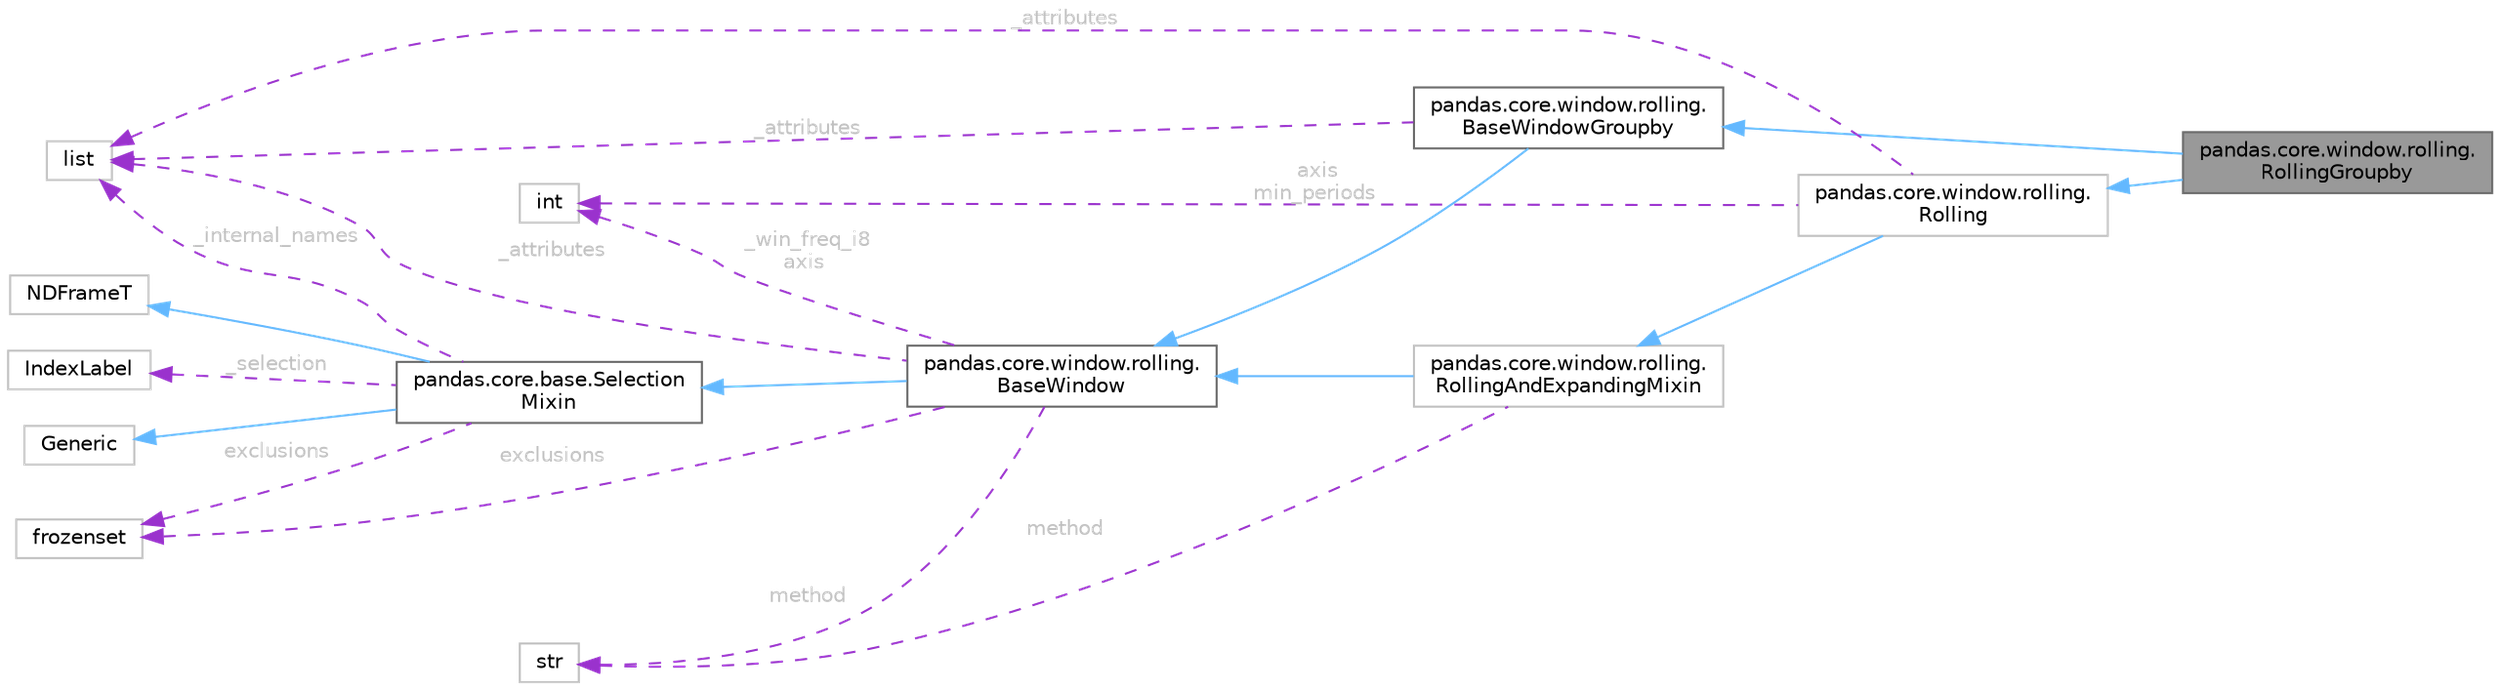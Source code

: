 digraph "pandas.core.window.rolling.RollingGroupby"
{
 // LATEX_PDF_SIZE
  bgcolor="transparent";
  edge [fontname=Helvetica,fontsize=10,labelfontname=Helvetica,labelfontsize=10];
  node [fontname=Helvetica,fontsize=10,shape=box,height=0.2,width=0.4];
  rankdir="LR";
  Node1 [id="Node000001",label="pandas.core.window.rolling.\lRollingGroupby",height=0.2,width=0.4,color="gray40", fillcolor="grey60", style="filled", fontcolor="black",tooltip=" "];
  Node2 -> Node1 [id="edge20_Node000001_Node000002",dir="back",color="steelblue1",style="solid",tooltip=" "];
  Node2 [id="Node000002",label="pandas.core.window.rolling.\lBaseWindowGroupby",height=0.2,width=0.4,color="gray40", fillcolor="white", style="filled",URL="$de/de4/classpandas_1_1core_1_1window_1_1rolling_1_1BaseWindowGroupby.html",tooltip=" "];
  Node3 -> Node2 [id="edge21_Node000002_Node000003",dir="back",color="steelblue1",style="solid",tooltip=" "];
  Node3 [id="Node000003",label="pandas.core.window.rolling.\lBaseWindow",height=0.2,width=0.4,color="gray40", fillcolor="white", style="filled",URL="$d3/d29/classpandas_1_1core_1_1window_1_1rolling_1_1BaseWindow.html",tooltip=" "];
  Node4 -> Node3 [id="edge22_Node000003_Node000004",dir="back",color="steelblue1",style="solid",tooltip=" "];
  Node4 [id="Node000004",label="pandas.core.base.Selection\lMixin",height=0.2,width=0.4,color="gray40", fillcolor="white", style="filled",URL="$d8/d8c/classpandas_1_1core_1_1base_1_1SelectionMixin.html",tooltip=" "];
  Node5 -> Node4 [id="edge23_Node000004_Node000005",dir="back",color="steelblue1",style="solid",tooltip=" "];
  Node5 [id="Node000005",label="Generic",height=0.2,width=0.4,color="grey75", fillcolor="white", style="filled",URL="$d7/d8b/classGeneric.html",tooltip=" "];
  Node6 -> Node4 [id="edge24_Node000004_Node000006",dir="back",color="steelblue1",style="solid",tooltip=" "];
  Node6 [id="Node000006",label="NDFrameT",height=0.2,width=0.4,color="grey75", fillcolor="white", style="filled",URL="$d9/ddf/classNDFrameT.html",tooltip=" "];
  Node7 -> Node4 [id="edge25_Node000004_Node000007",dir="back",color="darkorchid3",style="dashed",tooltip=" ",label=" _selection",fontcolor="grey" ];
  Node7 [id="Node000007",label="IndexLabel",height=0.2,width=0.4,color="grey75", fillcolor="white", style="filled",tooltip=" "];
  Node8 -> Node4 [id="edge26_Node000004_Node000008",dir="back",color="darkorchid3",style="dashed",tooltip=" ",label=" exclusions",fontcolor="grey" ];
  Node8 [id="Node000008",label="frozenset",height=0.2,width=0.4,color="grey75", fillcolor="white", style="filled",tooltip=" "];
  Node9 -> Node4 [id="edge27_Node000004_Node000009",dir="back",color="darkorchid3",style="dashed",tooltip=" ",label=" _internal_names",fontcolor="grey" ];
  Node9 [id="Node000009",label="list",height=0.2,width=0.4,color="grey75", fillcolor="white", style="filled",tooltip=" "];
  Node9 -> Node3 [id="edge28_Node000003_Node000009",dir="back",color="darkorchid3",style="dashed",tooltip=" ",label=" _attributes",fontcolor="grey" ];
  Node8 -> Node3 [id="edge29_Node000003_Node000008",dir="back",color="darkorchid3",style="dashed",tooltip=" ",label=" exclusions",fontcolor="grey" ];
  Node10 -> Node3 [id="edge30_Node000003_Node000010",dir="back",color="darkorchid3",style="dashed",tooltip=" ",label=" _win_freq_i8\naxis",fontcolor="grey" ];
  Node10 [id="Node000010",label="int",height=0.2,width=0.4,color="grey75", fillcolor="white", style="filled",tooltip=" "];
  Node11 -> Node3 [id="edge31_Node000003_Node000011",dir="back",color="darkorchid3",style="dashed",tooltip=" ",label=" method",fontcolor="grey" ];
  Node11 [id="Node000011",label="str",height=0.2,width=0.4,color="grey75", fillcolor="white", style="filled",tooltip=" "];
  Node9 -> Node2 [id="edge32_Node000002_Node000009",dir="back",color="darkorchid3",style="dashed",tooltip=" ",label=" _attributes",fontcolor="grey" ];
  Node12 -> Node1 [id="edge33_Node000001_Node000012",dir="back",color="steelblue1",style="solid",tooltip=" "];
  Node12 [id="Node000012",label="pandas.core.window.rolling.\lRolling",height=0.2,width=0.4,color="grey75", fillcolor="white", style="filled",URL="$d4/d14/classpandas_1_1core_1_1window_1_1rolling_1_1Rolling.html",tooltip=" "];
  Node13 -> Node12 [id="edge34_Node000012_Node000013",dir="back",color="steelblue1",style="solid",tooltip=" "];
  Node13 [id="Node000013",label="pandas.core.window.rolling.\lRollingAndExpandingMixin",height=0.2,width=0.4,color="grey75", fillcolor="white", style="filled",URL="$d5/d15/classpandas_1_1core_1_1window_1_1rolling_1_1RollingAndExpandingMixin.html",tooltip=" "];
  Node3 -> Node13 [id="edge35_Node000013_Node000003",dir="back",color="steelblue1",style="solid",tooltip=" "];
  Node11 -> Node13 [id="edge36_Node000013_Node000011",dir="back",color="darkorchid3",style="dashed",tooltip=" ",label=" method",fontcolor="grey" ];
  Node9 -> Node12 [id="edge37_Node000012_Node000009",dir="back",color="darkorchid3",style="dashed",tooltip=" ",label=" _attributes",fontcolor="grey" ];
  Node10 -> Node12 [id="edge38_Node000012_Node000010",dir="back",color="darkorchid3",style="dashed",tooltip=" ",label=" axis\nmin_periods",fontcolor="grey" ];
}
